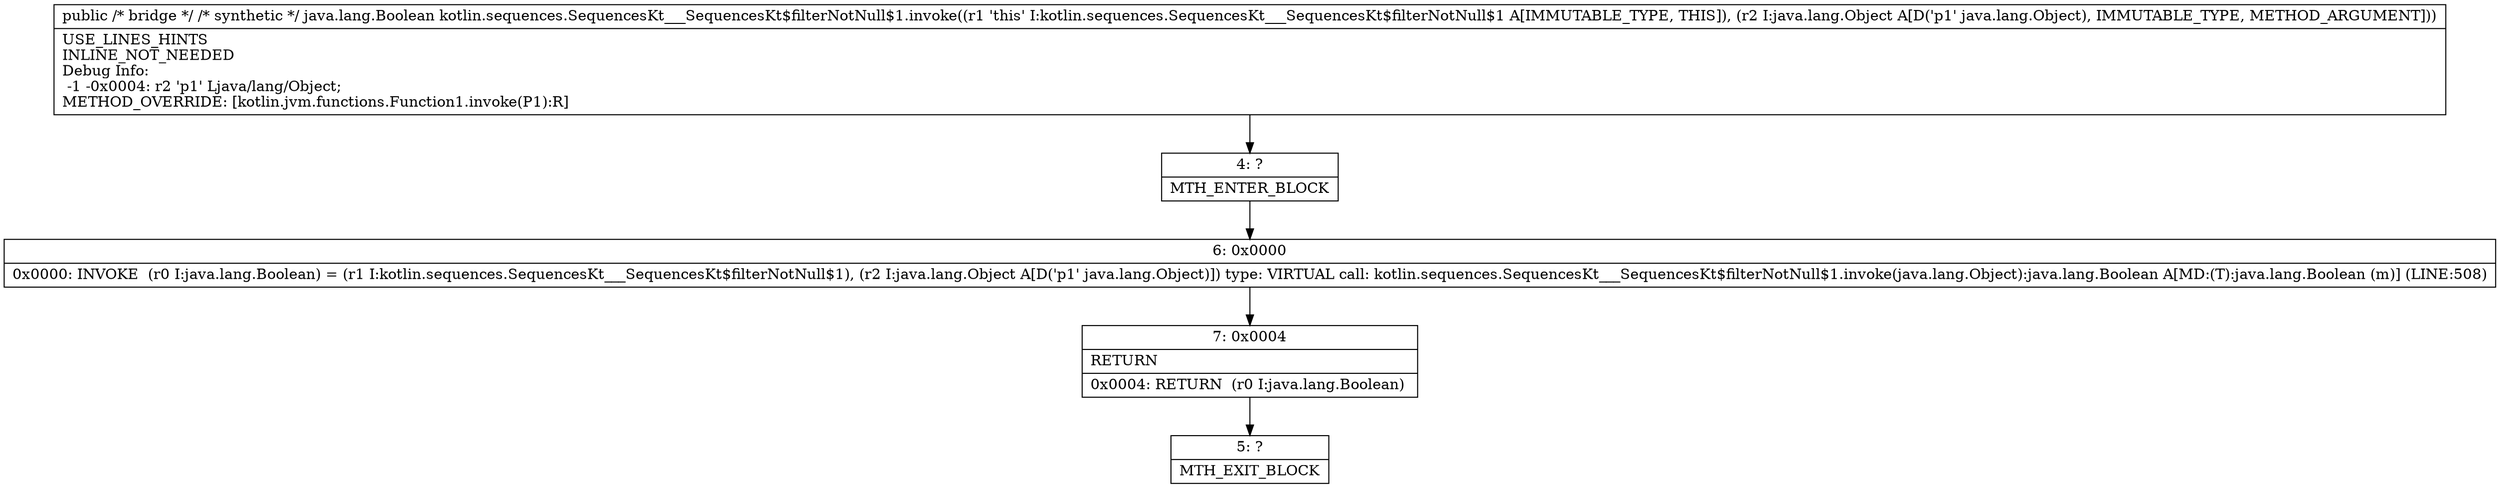 digraph "CFG forkotlin.sequences.SequencesKt___SequencesKt$filterNotNull$1.invoke(Ljava\/lang\/Object;)Ljava\/lang\/Object;" {
Node_4 [shape=record,label="{4\:\ ?|MTH_ENTER_BLOCK\l}"];
Node_6 [shape=record,label="{6\:\ 0x0000|0x0000: INVOKE  (r0 I:java.lang.Boolean) = (r1 I:kotlin.sequences.SequencesKt___SequencesKt$filterNotNull$1), (r2 I:java.lang.Object A[D('p1' java.lang.Object)]) type: VIRTUAL call: kotlin.sequences.SequencesKt___SequencesKt$filterNotNull$1.invoke(java.lang.Object):java.lang.Boolean A[MD:(T):java.lang.Boolean (m)] (LINE:508)\l}"];
Node_7 [shape=record,label="{7\:\ 0x0004|RETURN\l|0x0004: RETURN  (r0 I:java.lang.Boolean) \l}"];
Node_5 [shape=record,label="{5\:\ ?|MTH_EXIT_BLOCK\l}"];
MethodNode[shape=record,label="{public \/* bridge *\/ \/* synthetic *\/ java.lang.Boolean kotlin.sequences.SequencesKt___SequencesKt$filterNotNull$1.invoke((r1 'this' I:kotlin.sequences.SequencesKt___SequencesKt$filterNotNull$1 A[IMMUTABLE_TYPE, THIS]), (r2 I:java.lang.Object A[D('p1' java.lang.Object), IMMUTABLE_TYPE, METHOD_ARGUMENT]))  | USE_LINES_HINTS\lINLINE_NOT_NEEDED\lDebug Info:\l  \-1 \-0x0004: r2 'p1' Ljava\/lang\/Object;\lMETHOD_OVERRIDE: [kotlin.jvm.functions.Function1.invoke(P1):R]\l}"];
MethodNode -> Node_4;Node_4 -> Node_6;
Node_6 -> Node_7;
Node_7 -> Node_5;
}

